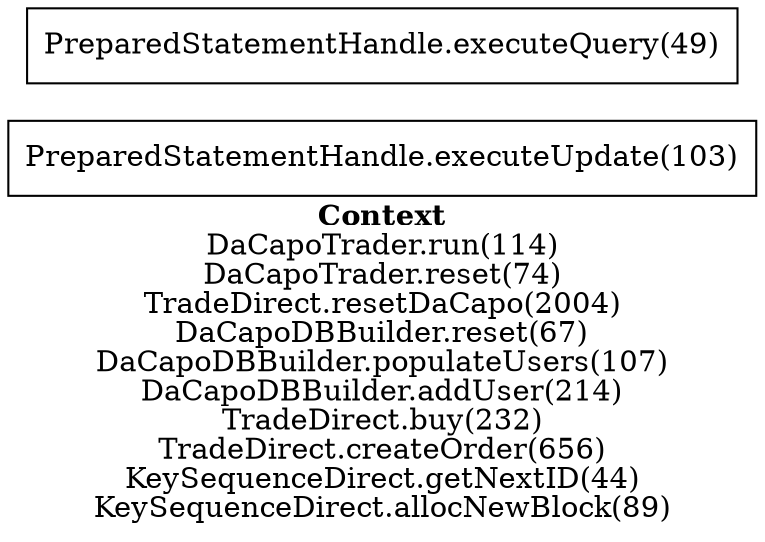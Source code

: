 digraph 1447739926 { 
label=<<font face="Times-Bold">Context</font><br/>DaCapoTrader.run(114)<br/>DaCapoTrader.reset(74)<br/>TradeDirect.resetDaCapo(2004)<br/>DaCapoDBBuilder.reset(67)<br/>DaCapoDBBuilder.populateUsers(107)<br/>DaCapoDBBuilder.addUser(214)<br/>TradeDirect.buy(232)<br/>TradeDirect.createOrder(656)<br/>KeySequenceDirect.getNextID(44)<br/>KeySequenceDirect.allocNewBlock(89)>;rankdir=RL;
1 [label="PreparedStatementHandle.executeUpdate(103)\n", shape=box];
2 [label="PreparedStatementHandle.executeQuery(49)\n", shape=box];
}

